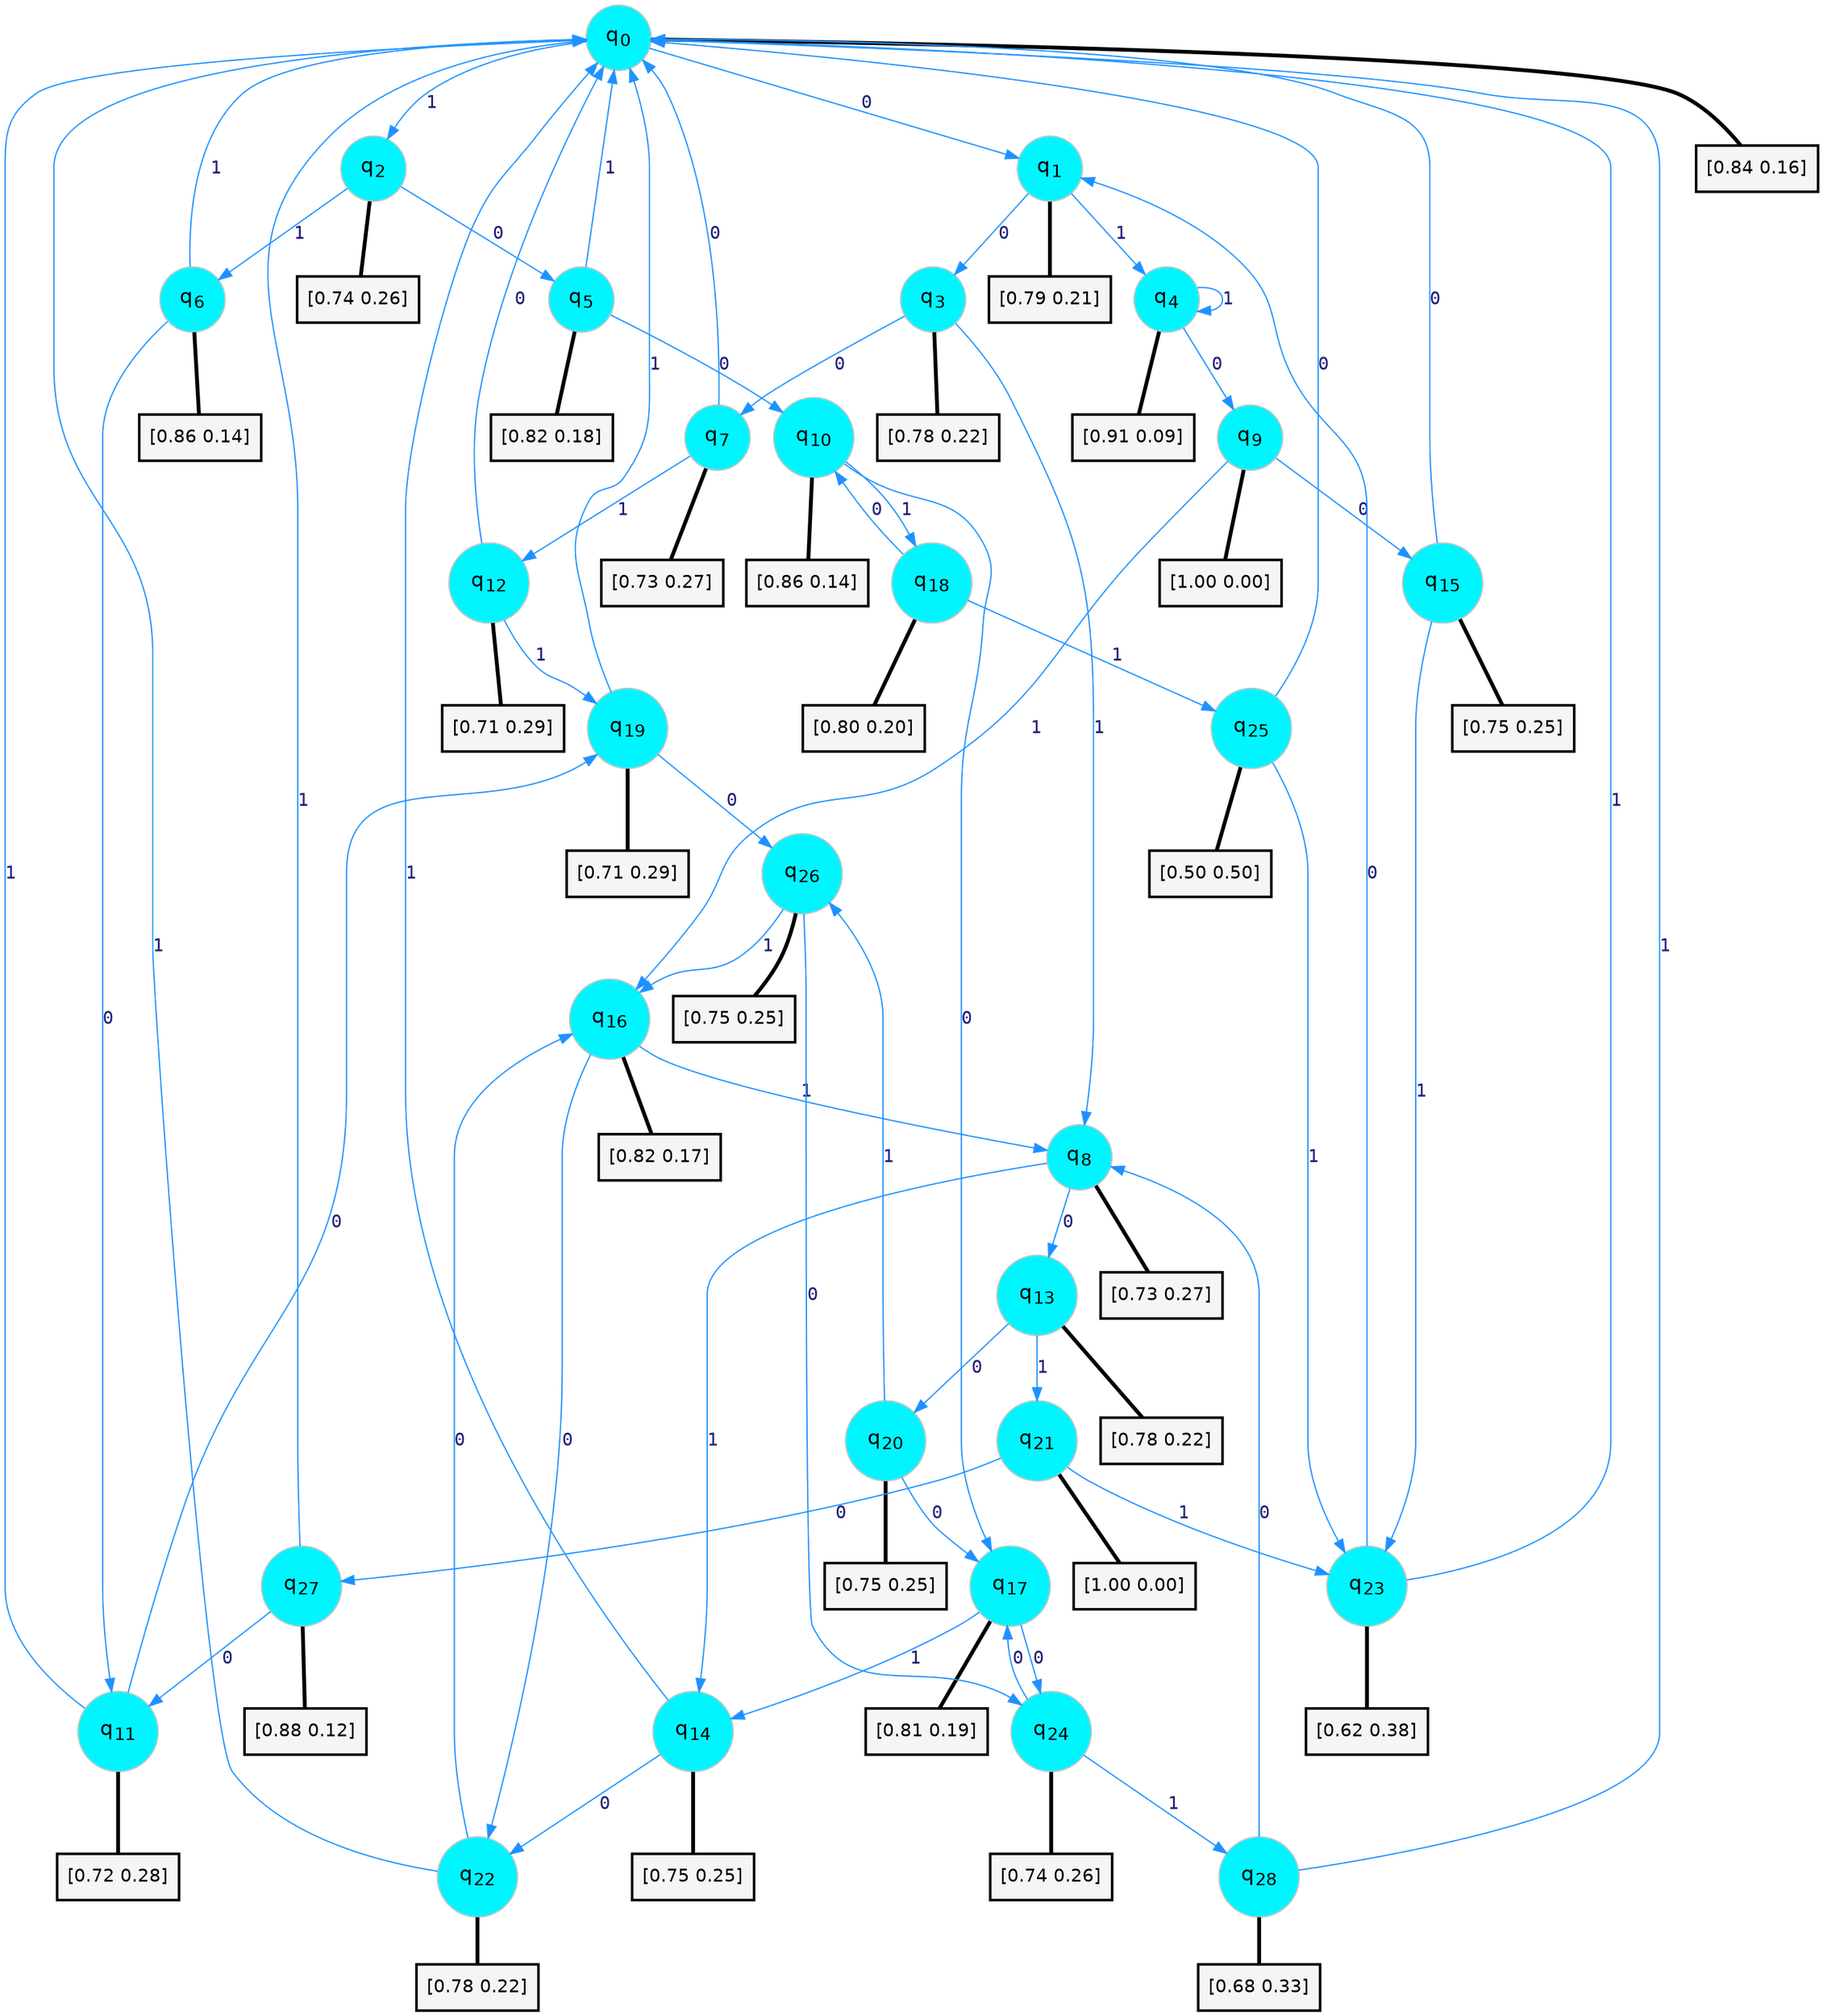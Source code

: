 digraph G {
graph [
bgcolor=transparent, dpi=300, rankdir=TD, size="40,25"];
node [
color=gray, fillcolor=turquoise1, fontcolor=black, fontname=Helvetica, fontsize=16, fontweight=bold, shape=circle, style=filled];
edge [
arrowsize=1, color=dodgerblue1, fontcolor=midnightblue, fontname=courier, fontweight=bold, penwidth=1, style=solid, weight=20];
0[label=<q<SUB>0</SUB>>];
1[label=<q<SUB>1</SUB>>];
2[label=<q<SUB>2</SUB>>];
3[label=<q<SUB>3</SUB>>];
4[label=<q<SUB>4</SUB>>];
5[label=<q<SUB>5</SUB>>];
6[label=<q<SUB>6</SUB>>];
7[label=<q<SUB>7</SUB>>];
8[label=<q<SUB>8</SUB>>];
9[label=<q<SUB>9</SUB>>];
10[label=<q<SUB>10</SUB>>];
11[label=<q<SUB>11</SUB>>];
12[label=<q<SUB>12</SUB>>];
13[label=<q<SUB>13</SUB>>];
14[label=<q<SUB>14</SUB>>];
15[label=<q<SUB>15</SUB>>];
16[label=<q<SUB>16</SUB>>];
17[label=<q<SUB>17</SUB>>];
18[label=<q<SUB>18</SUB>>];
19[label=<q<SUB>19</SUB>>];
20[label=<q<SUB>20</SUB>>];
21[label=<q<SUB>21</SUB>>];
22[label=<q<SUB>22</SUB>>];
23[label=<q<SUB>23</SUB>>];
24[label=<q<SUB>24</SUB>>];
25[label=<q<SUB>25</SUB>>];
26[label=<q<SUB>26</SUB>>];
27[label=<q<SUB>27</SUB>>];
28[label=<q<SUB>28</SUB>>];
29[label="[0.84 0.16]", shape=box,fontcolor=black, fontname=Helvetica, fontsize=14, penwidth=2, fillcolor=whitesmoke,color=black];
30[label="[0.79 0.21]", shape=box,fontcolor=black, fontname=Helvetica, fontsize=14, penwidth=2, fillcolor=whitesmoke,color=black];
31[label="[0.74 0.26]", shape=box,fontcolor=black, fontname=Helvetica, fontsize=14, penwidth=2, fillcolor=whitesmoke,color=black];
32[label="[0.78 0.22]", shape=box,fontcolor=black, fontname=Helvetica, fontsize=14, penwidth=2, fillcolor=whitesmoke,color=black];
33[label="[0.91 0.09]", shape=box,fontcolor=black, fontname=Helvetica, fontsize=14, penwidth=2, fillcolor=whitesmoke,color=black];
34[label="[0.82 0.18]", shape=box,fontcolor=black, fontname=Helvetica, fontsize=14, penwidth=2, fillcolor=whitesmoke,color=black];
35[label="[0.86 0.14]", shape=box,fontcolor=black, fontname=Helvetica, fontsize=14, penwidth=2, fillcolor=whitesmoke,color=black];
36[label="[0.73 0.27]", shape=box,fontcolor=black, fontname=Helvetica, fontsize=14, penwidth=2, fillcolor=whitesmoke,color=black];
37[label="[0.73 0.27]", shape=box,fontcolor=black, fontname=Helvetica, fontsize=14, penwidth=2, fillcolor=whitesmoke,color=black];
38[label="[1.00 0.00]", shape=box,fontcolor=black, fontname=Helvetica, fontsize=14, penwidth=2, fillcolor=whitesmoke,color=black];
39[label="[0.86 0.14]", shape=box,fontcolor=black, fontname=Helvetica, fontsize=14, penwidth=2, fillcolor=whitesmoke,color=black];
40[label="[0.72 0.28]", shape=box,fontcolor=black, fontname=Helvetica, fontsize=14, penwidth=2, fillcolor=whitesmoke,color=black];
41[label="[0.71 0.29]", shape=box,fontcolor=black, fontname=Helvetica, fontsize=14, penwidth=2, fillcolor=whitesmoke,color=black];
42[label="[0.78 0.22]", shape=box,fontcolor=black, fontname=Helvetica, fontsize=14, penwidth=2, fillcolor=whitesmoke,color=black];
43[label="[0.75 0.25]", shape=box,fontcolor=black, fontname=Helvetica, fontsize=14, penwidth=2, fillcolor=whitesmoke,color=black];
44[label="[0.75 0.25]", shape=box,fontcolor=black, fontname=Helvetica, fontsize=14, penwidth=2, fillcolor=whitesmoke,color=black];
45[label="[0.82 0.17]", shape=box,fontcolor=black, fontname=Helvetica, fontsize=14, penwidth=2, fillcolor=whitesmoke,color=black];
46[label="[0.81 0.19]", shape=box,fontcolor=black, fontname=Helvetica, fontsize=14, penwidth=2, fillcolor=whitesmoke,color=black];
47[label="[0.80 0.20]", shape=box,fontcolor=black, fontname=Helvetica, fontsize=14, penwidth=2, fillcolor=whitesmoke,color=black];
48[label="[0.71 0.29]", shape=box,fontcolor=black, fontname=Helvetica, fontsize=14, penwidth=2, fillcolor=whitesmoke,color=black];
49[label="[0.75 0.25]", shape=box,fontcolor=black, fontname=Helvetica, fontsize=14, penwidth=2, fillcolor=whitesmoke,color=black];
50[label="[1.00 0.00]", shape=box,fontcolor=black, fontname=Helvetica, fontsize=14, penwidth=2, fillcolor=whitesmoke,color=black];
51[label="[0.78 0.22]", shape=box,fontcolor=black, fontname=Helvetica, fontsize=14, penwidth=2, fillcolor=whitesmoke,color=black];
52[label="[0.62 0.38]", shape=box,fontcolor=black, fontname=Helvetica, fontsize=14, penwidth=2, fillcolor=whitesmoke,color=black];
53[label="[0.74 0.26]", shape=box,fontcolor=black, fontname=Helvetica, fontsize=14, penwidth=2, fillcolor=whitesmoke,color=black];
54[label="[0.50 0.50]", shape=box,fontcolor=black, fontname=Helvetica, fontsize=14, penwidth=2, fillcolor=whitesmoke,color=black];
55[label="[0.75 0.25]", shape=box,fontcolor=black, fontname=Helvetica, fontsize=14, penwidth=2, fillcolor=whitesmoke,color=black];
56[label="[0.88 0.12]", shape=box,fontcolor=black, fontname=Helvetica, fontsize=14, penwidth=2, fillcolor=whitesmoke,color=black];
57[label="[0.68 0.33]", shape=box,fontcolor=black, fontname=Helvetica, fontsize=14, penwidth=2, fillcolor=whitesmoke,color=black];
0->1 [label=0];
0->2 [label=1];
0->29 [arrowhead=none, penwidth=3,color=black];
1->3 [label=0];
1->4 [label=1];
1->30 [arrowhead=none, penwidth=3,color=black];
2->5 [label=0];
2->6 [label=1];
2->31 [arrowhead=none, penwidth=3,color=black];
3->7 [label=0];
3->8 [label=1];
3->32 [arrowhead=none, penwidth=3,color=black];
4->9 [label=0];
4->4 [label=1];
4->33 [arrowhead=none, penwidth=3,color=black];
5->10 [label=0];
5->0 [label=1];
5->34 [arrowhead=none, penwidth=3,color=black];
6->11 [label=0];
6->0 [label=1];
6->35 [arrowhead=none, penwidth=3,color=black];
7->0 [label=0];
7->12 [label=1];
7->36 [arrowhead=none, penwidth=3,color=black];
8->13 [label=0];
8->14 [label=1];
8->37 [arrowhead=none, penwidth=3,color=black];
9->15 [label=0];
9->16 [label=1];
9->38 [arrowhead=none, penwidth=3,color=black];
10->17 [label=0];
10->18 [label=1];
10->39 [arrowhead=none, penwidth=3,color=black];
11->19 [label=0];
11->0 [label=1];
11->40 [arrowhead=none, penwidth=3,color=black];
12->0 [label=0];
12->19 [label=1];
12->41 [arrowhead=none, penwidth=3,color=black];
13->20 [label=0];
13->21 [label=1];
13->42 [arrowhead=none, penwidth=3,color=black];
14->22 [label=0];
14->0 [label=1];
14->43 [arrowhead=none, penwidth=3,color=black];
15->0 [label=0];
15->23 [label=1];
15->44 [arrowhead=none, penwidth=3,color=black];
16->22 [label=0];
16->8 [label=1];
16->45 [arrowhead=none, penwidth=3,color=black];
17->24 [label=0];
17->14 [label=1];
17->46 [arrowhead=none, penwidth=3,color=black];
18->10 [label=0];
18->25 [label=1];
18->47 [arrowhead=none, penwidth=3,color=black];
19->26 [label=0];
19->0 [label=1];
19->48 [arrowhead=none, penwidth=3,color=black];
20->17 [label=0];
20->26 [label=1];
20->49 [arrowhead=none, penwidth=3,color=black];
21->27 [label=0];
21->23 [label=1];
21->50 [arrowhead=none, penwidth=3,color=black];
22->16 [label=0];
22->0 [label=1];
22->51 [arrowhead=none, penwidth=3,color=black];
23->1 [label=0];
23->0 [label=1];
23->52 [arrowhead=none, penwidth=3,color=black];
24->17 [label=0];
24->28 [label=1];
24->53 [arrowhead=none, penwidth=3,color=black];
25->0 [label=0];
25->23 [label=1];
25->54 [arrowhead=none, penwidth=3,color=black];
26->24 [label=0];
26->16 [label=1];
26->55 [arrowhead=none, penwidth=3,color=black];
27->11 [label=0];
27->0 [label=1];
27->56 [arrowhead=none, penwidth=3,color=black];
28->8 [label=0];
28->0 [label=1];
28->57 [arrowhead=none, penwidth=3,color=black];
}
